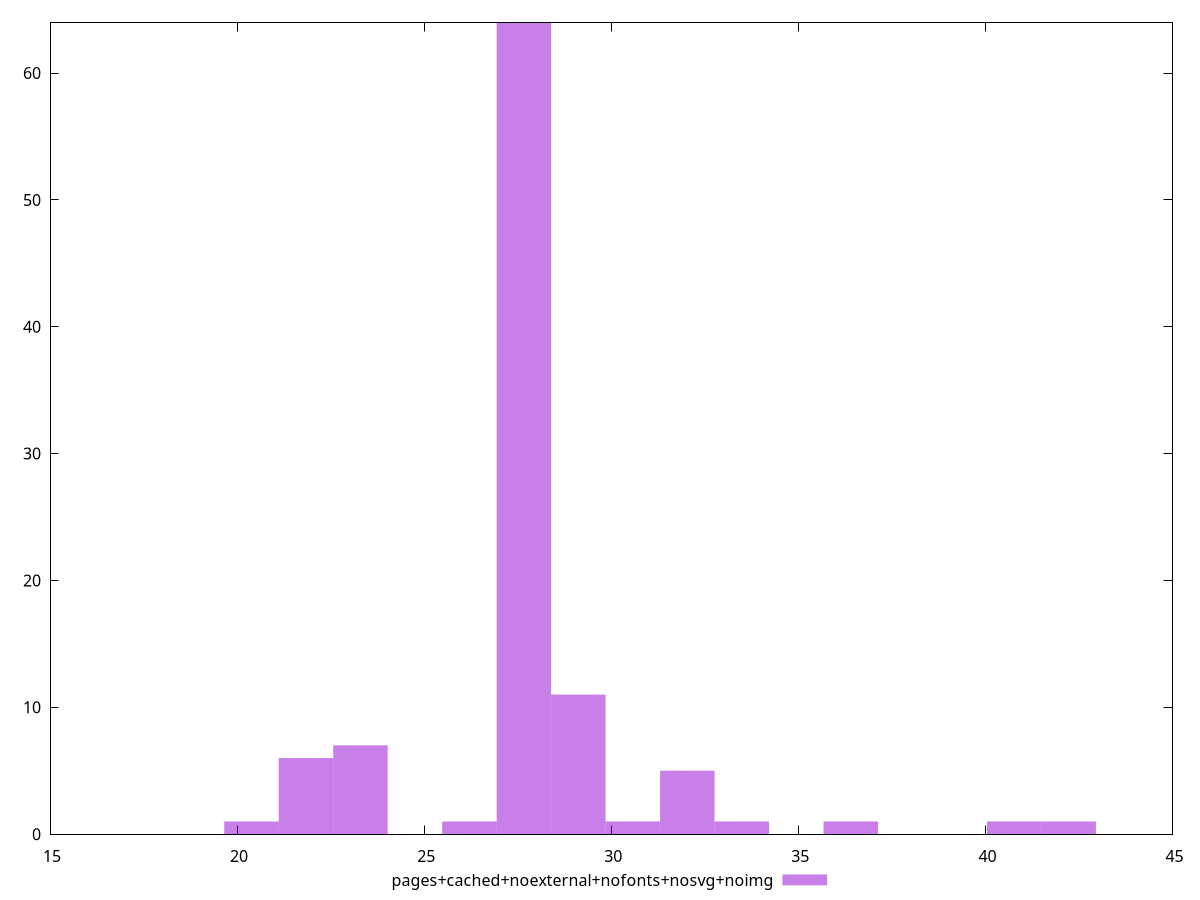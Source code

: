 $_pagesCachedNoexternalNofontsNosvgNoimg <<EOF
27.665119396847285 64
23.29694264997666 7
21.84088373435312 6
29.121178312470825 11
32.033296143717905 5
36.40147289058853 1
40.76964963745915 1
42.2257085530827 1
30.57723722809437 1
26.209060481223744 1
33.48935505934145 1
20.384824818729577 1
EOF
set key outside below
set terminal pngcairo
set output "report_00004_2020-11-02T20-21-41.718Z/max-potential-fid/pages+cached+noexternal+nofonts+nosvg+noimg//raw_hist.png"
set yrange [0:64]
set boxwidth 1.4560589156235413
set style fill transparent solid 0.5 noborder
plot $_pagesCachedNoexternalNofontsNosvgNoimg title "pages+cached+noexternal+nofonts+nosvg+noimg" with boxes ,